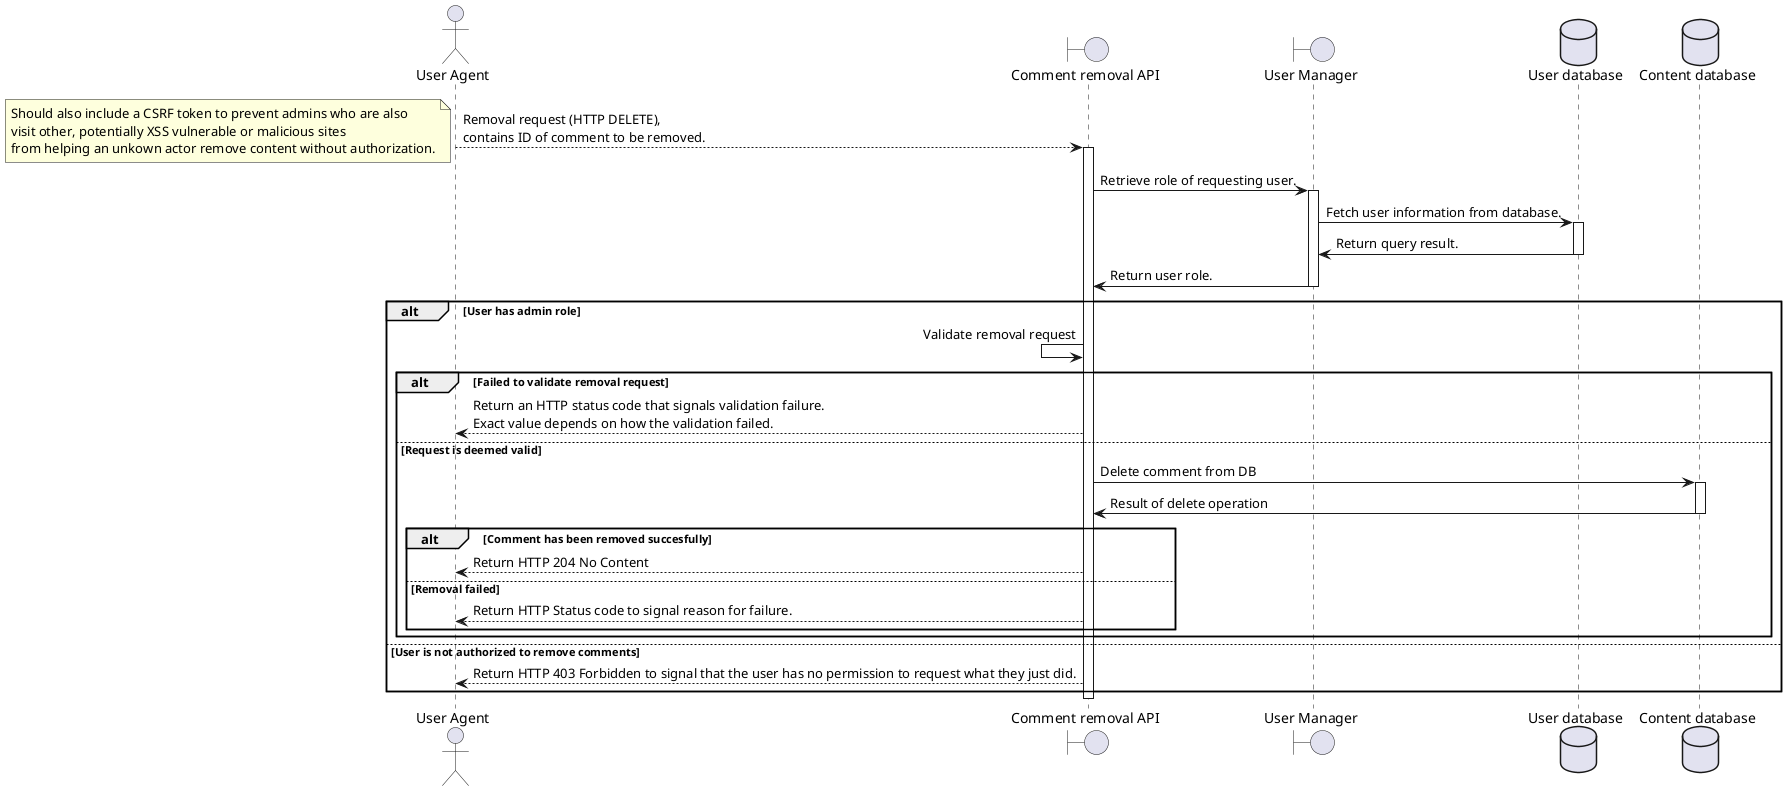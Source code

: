 @startuml

actor "User Agent" as user_agent
boundary "Comment removal API" as api_remove_comment
boundary "User Manager" as user_manager
database "User database" as db_user
database "Content database" as db_content

user_agent --> api_remove_comment : Removal request (HTTP DELETE),\ncontains ID of comment to be removed.
note top
    Should also include a CSRF token to prevent admins who are also
    visit other, potentially XSS vulnerable or malicious sites
    from helping an unkown actor remove content without authorization.
end note

activate api_remove_comment

api_remove_comment -> user_manager : Retrieve role of requesting user.
activate user_manager

user_manager -> db_user : Fetch user information from database.
activate db_user

user_manager <- db_user : Return query result.
deactivate db_user

api_remove_comment <- user_manager : Return user role.
deactivate user_manager

alt User has admin role
    api_remove_comment <- api_remove_comment : Validate removal request
    alt Failed to validate removal request
        user_agent <-- api_remove_comment: Return an HTTP status code that signals validation failure.\nExact value depends on how the validation failed.
    else Request is deemed valid
        api_remove_comment -> db_content : Delete comment from DB
        activate db_content

        api_remove_comment <- db_content : Result of delete operation
        deactivate db_content

        alt Comment has been removed succesfully
            user_agent <-- api_remove_comment: Return HTTP 204 No Content
        else Removal failed
            user_agent <-- api_remove_comment: Return HTTP Status code to signal reason for failure.
        end
    end
else User is not authorized to remove comments
    user_agent <-- api_remove_comment: Return HTTP 403 Forbidden to signal that the user has no permission to request what they just did.
end

deactivate api_remove_comment

@enduml
